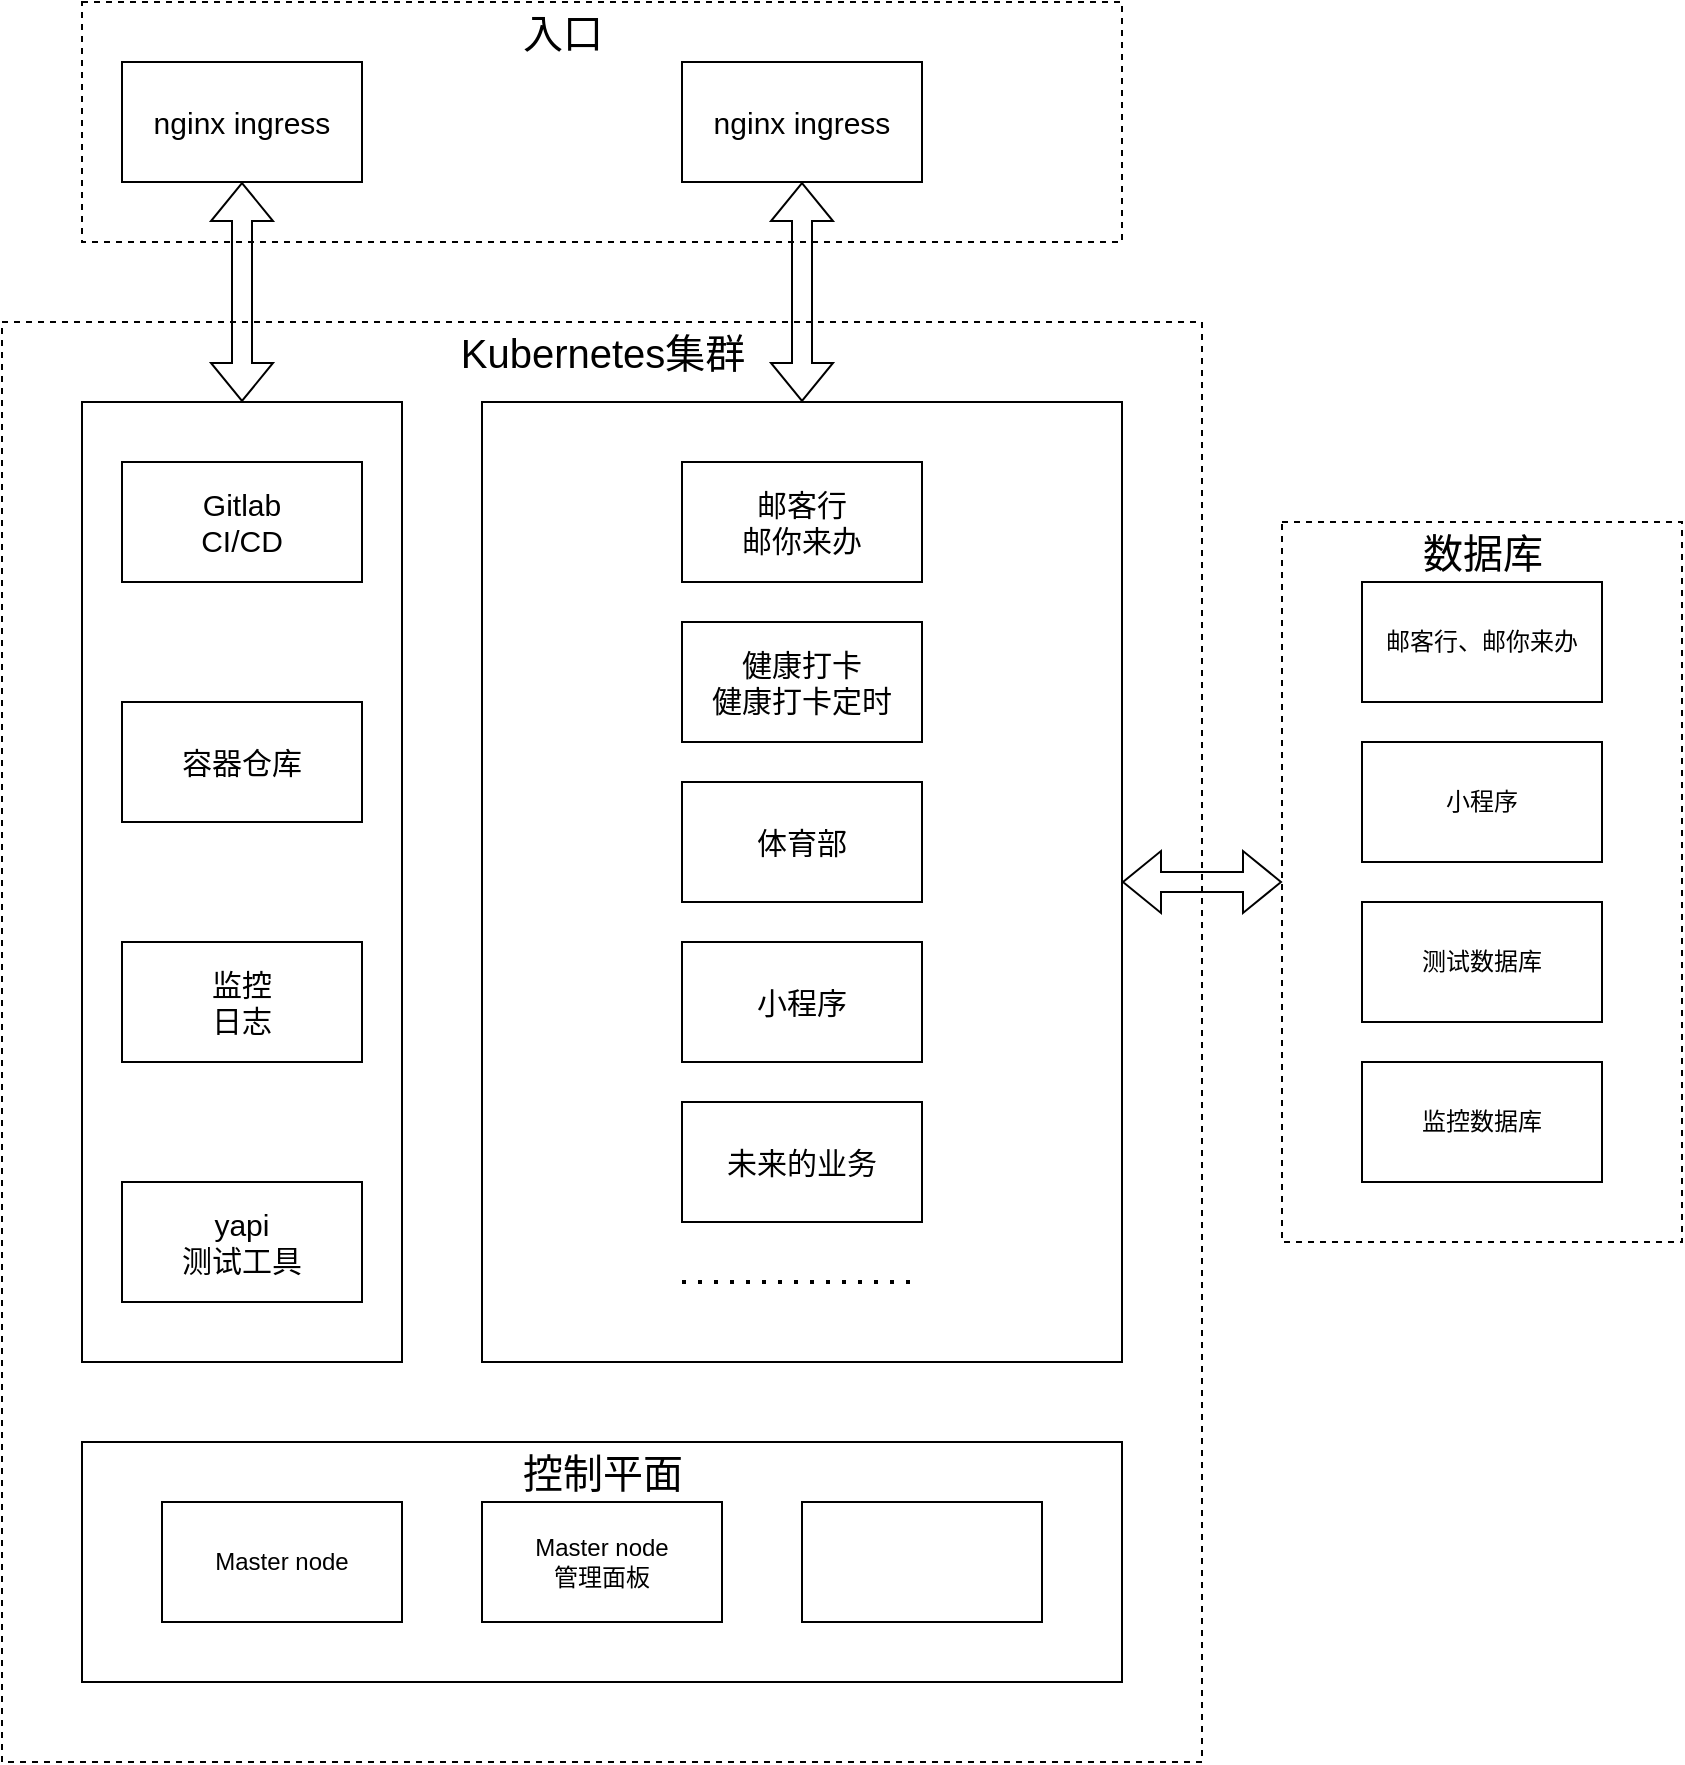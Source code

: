 <mxfile version="18.2.0" type="github">
  <diagram id="hs4czZ4O0DfGnKWhVA0j" name="Page-1">
    <mxGraphModel dx="2062" dy="1158" grid="1" gridSize="10" guides="1" tooltips="1" connect="1" arrows="1" fold="1" page="1" pageScale="1" pageWidth="1600" pageHeight="1200" math="0" shadow="0">
      <root>
        <mxCell id="0" />
        <mxCell id="1" parent="0" />
        <mxCell id="RqtZ7TRINsWieWZixmro-3" value="" style="rounded=0;whiteSpace=wrap;html=1;glass=0;gradientColor=none;dashed=1;fillColor=none;" vertex="1" parent="1">
          <mxGeometry x="400" y="280" width="600" height="720" as="geometry" />
        </mxCell>
        <mxCell id="RqtZ7TRINsWieWZixmro-4" value="" style="rounded=0;whiteSpace=wrap;html=1;glass=0;fillColor=none;gradientColor=none;" vertex="1" parent="1">
          <mxGeometry x="440" y="840" width="520" height="120" as="geometry" />
        </mxCell>
        <mxCell id="RqtZ7TRINsWieWZixmro-6" value="Master node" style="rounded=0;whiteSpace=wrap;html=1;glass=0;fillColor=none;gradientColor=none;" vertex="1" parent="1">
          <mxGeometry x="480" y="870" width="120" height="60" as="geometry" />
        </mxCell>
        <mxCell id="RqtZ7TRINsWieWZixmro-7" value="Master node&lt;br&gt;管理面板" style="rounded=0;whiteSpace=wrap;html=1;glass=0;fillColor=none;gradientColor=none;" vertex="1" parent="1">
          <mxGeometry x="640" y="870" width="120" height="60" as="geometry" />
        </mxCell>
        <mxCell id="RqtZ7TRINsWieWZixmro-11" value="" style="rounded=0;whiteSpace=wrap;html=1;glass=0;fillColor=none;gradientColor=none;" vertex="1" parent="1">
          <mxGeometry x="800" y="870" width="120" height="60" as="geometry" />
        </mxCell>
        <mxCell id="RqtZ7TRINsWieWZixmro-12" value="" style="rounded=0;whiteSpace=wrap;html=1;glass=0;fillColor=none;gradientColor=none;dashed=1;" vertex="1" parent="1">
          <mxGeometry x="1040" y="380" width="200" height="360" as="geometry" />
        </mxCell>
        <mxCell id="RqtZ7TRINsWieWZixmro-13" value="" style="rounded=0;whiteSpace=wrap;html=1;glass=0;fillColor=none;gradientColor=none;dashed=1;" vertex="1" parent="1">
          <mxGeometry x="440" y="120" width="520" height="120" as="geometry" />
        </mxCell>
        <mxCell id="RqtZ7TRINsWieWZixmro-14" value="" style="rounded=0;whiteSpace=wrap;html=1;glass=0;fillColor=none;gradientColor=none;" vertex="1" parent="1">
          <mxGeometry x="440" y="320" width="160" height="480" as="geometry" />
        </mxCell>
        <mxCell id="RqtZ7TRINsWieWZixmro-15" value="" style="rounded=0;whiteSpace=wrap;html=1;glass=0;fillColor=none;gradientColor=none;" vertex="1" parent="1">
          <mxGeometry x="640" y="320" width="320" height="480" as="geometry" />
        </mxCell>
        <mxCell id="RqtZ7TRINsWieWZixmro-16" value="邮客行、邮你来办" style="rounded=0;whiteSpace=wrap;html=1;glass=0;fillColor=none;gradientColor=none;" vertex="1" parent="1">
          <mxGeometry x="1080" y="410" width="120" height="60" as="geometry" />
        </mxCell>
        <mxCell id="RqtZ7TRINsWieWZixmro-17" value="小程序" style="rounded=0;whiteSpace=wrap;html=1;glass=0;fillColor=none;gradientColor=none;" vertex="1" parent="1">
          <mxGeometry x="1080" y="490" width="120" height="60" as="geometry" />
        </mxCell>
        <mxCell id="RqtZ7TRINsWieWZixmro-18" value="测试数据库" style="rounded=0;whiteSpace=wrap;html=1;glass=0;fillColor=none;gradientColor=none;" vertex="1" parent="1">
          <mxGeometry x="1080" y="570" width="120" height="60" as="geometry" />
        </mxCell>
        <mxCell id="RqtZ7TRINsWieWZixmro-19" value="监控数据库" style="rounded=0;whiteSpace=wrap;html=1;glass=0;fillColor=none;gradientColor=none;" vertex="1" parent="1">
          <mxGeometry x="1080" y="650" width="120" height="60" as="geometry" />
        </mxCell>
        <mxCell id="RqtZ7TRINsWieWZixmro-20" value="Gitlab&lt;br&gt;CI/CD" style="rounded=0;whiteSpace=wrap;html=1;glass=0;fontSize=15;fillColor=none;gradientColor=none;" vertex="1" parent="1">
          <mxGeometry x="460" y="350" width="120" height="60" as="geometry" />
        </mxCell>
        <mxCell id="RqtZ7TRINsWieWZixmro-21" value="yapi&lt;br&gt;测试工具" style="rounded=0;whiteSpace=wrap;html=1;glass=0;fontSize=15;fillColor=none;gradientColor=none;" vertex="1" parent="1">
          <mxGeometry x="460" y="710" width="120" height="60" as="geometry" />
        </mxCell>
        <mxCell id="RqtZ7TRINsWieWZixmro-22" value="监控&lt;br&gt;日志" style="rounded=0;whiteSpace=wrap;html=1;glass=0;fontSize=15;fillColor=none;gradientColor=none;" vertex="1" parent="1">
          <mxGeometry x="460" y="590" width="120" height="60" as="geometry" />
        </mxCell>
        <mxCell id="RqtZ7TRINsWieWZixmro-24" value="邮客行&lt;br&gt;邮你来办" style="rounded=0;whiteSpace=wrap;html=1;glass=0;fontSize=15;fillColor=none;gradientColor=none;" vertex="1" parent="1">
          <mxGeometry x="740" y="350" width="120" height="60" as="geometry" />
        </mxCell>
        <mxCell id="RqtZ7TRINsWieWZixmro-25" value="健康打卡&lt;br&gt;健康打卡定时" style="rounded=0;whiteSpace=wrap;html=1;glass=0;fontSize=15;fillColor=none;gradientColor=none;" vertex="1" parent="1">
          <mxGeometry x="740" y="430" width="120" height="60" as="geometry" />
        </mxCell>
        <mxCell id="RqtZ7TRINsWieWZixmro-26" value="体育部" style="rounded=0;whiteSpace=wrap;html=1;glass=0;fontSize=15;fillColor=none;gradientColor=none;" vertex="1" parent="1">
          <mxGeometry x="740" y="510" width="120" height="60" as="geometry" />
        </mxCell>
        <mxCell id="RqtZ7TRINsWieWZixmro-27" value="小程序" style="rounded=0;whiteSpace=wrap;html=1;glass=0;fontSize=15;fillColor=none;gradientColor=none;" vertex="1" parent="1">
          <mxGeometry x="740" y="590" width="120" height="60" as="geometry" />
        </mxCell>
        <mxCell id="RqtZ7TRINsWieWZixmro-28" value="未来的业务" style="rounded=0;whiteSpace=wrap;html=1;glass=0;fontSize=15;fillColor=none;gradientColor=none;" vertex="1" parent="1">
          <mxGeometry x="740" y="670" width="120" height="60" as="geometry" />
        </mxCell>
        <mxCell id="RqtZ7TRINsWieWZixmro-30" value="" style="endArrow=none;dashed=1;html=1;dashPattern=1 3;strokeWidth=2;rounded=0;fontSize=15;" edge="1" parent="1">
          <mxGeometry width="50" height="50" relative="1" as="geometry">
            <mxPoint x="740" y="760" as="sourcePoint" />
            <mxPoint x="860" y="760" as="targetPoint" />
          </mxGeometry>
        </mxCell>
        <mxCell id="RqtZ7TRINsWieWZixmro-31" value="容器仓库" style="rounded=0;whiteSpace=wrap;html=1;glass=0;fontSize=15;fillColor=none;gradientColor=none;" vertex="1" parent="1">
          <mxGeometry x="460" y="470" width="120" height="60" as="geometry" />
        </mxCell>
        <mxCell id="RqtZ7TRINsWieWZixmro-32" value="nginx ingress" style="rounded=0;whiteSpace=wrap;html=1;glass=0;fontSize=15;fillColor=none;gradientColor=none;" vertex="1" parent="1">
          <mxGeometry x="740" y="150" width="120" height="60" as="geometry" />
        </mxCell>
        <mxCell id="RqtZ7TRINsWieWZixmro-35" value="nginx ingress" style="rounded=0;whiteSpace=wrap;html=1;glass=0;fontSize=15;fillColor=none;gradientColor=none;" vertex="1" parent="1">
          <mxGeometry x="460" y="150" width="120" height="60" as="geometry" />
        </mxCell>
        <mxCell id="RqtZ7TRINsWieWZixmro-36" value="&lt;font style=&quot;font-size: 20px;&quot;&gt;数据库&lt;/font&gt;" style="text;html=1;resizable=0;autosize=1;align=center;verticalAlign=middle;points=[];fillColor=none;strokeColor=none;rounded=0;glass=0;dashed=1;fontSize=15;" vertex="1" parent="1">
          <mxGeometry x="1100" y="380" width="80" height="30" as="geometry" />
        </mxCell>
        <mxCell id="RqtZ7TRINsWieWZixmro-37" value="&lt;font style=&quot;font-size: 20px;&quot;&gt;Kubernetes集群&lt;/font&gt;" style="text;html=1;resizable=0;autosize=1;align=center;verticalAlign=middle;points=[];fillColor=none;strokeColor=none;rounded=0;glass=0;dashed=1;fontSize=15;" vertex="1" parent="1">
          <mxGeometry x="620" y="280" width="160" height="30" as="geometry" />
        </mxCell>
        <mxCell id="RqtZ7TRINsWieWZixmro-38" value="&lt;font style=&quot;font-size: 20px;&quot;&gt;入口&lt;/font&gt;" style="text;html=1;resizable=0;autosize=1;align=center;verticalAlign=middle;points=[];fillColor=none;strokeColor=none;rounded=0;glass=0;dashed=1;fontSize=15;" vertex="1" parent="1">
          <mxGeometry x="650" y="120" width="60" height="30" as="geometry" />
        </mxCell>
        <mxCell id="RqtZ7TRINsWieWZixmro-39" value="&lt;font style=&quot;font-size: 20px;&quot;&gt;控制平面&lt;/font&gt;" style="text;html=1;resizable=0;autosize=1;align=center;verticalAlign=middle;points=[];fillColor=none;strokeColor=none;rounded=0;glass=0;dashed=1;fontSize=15;" vertex="1" parent="1">
          <mxGeometry x="650" y="840" width="100" height="30" as="geometry" />
        </mxCell>
        <mxCell id="RqtZ7TRINsWieWZixmro-42" style="edgeStyle=orthogonalEdgeStyle;rounded=0;orthogonalLoop=1;jettySize=auto;html=1;exitX=0.5;exitY=1;exitDx=0;exitDy=0;fontSize=20;" edge="1" parent="1" source="RqtZ7TRINsWieWZixmro-12" target="RqtZ7TRINsWieWZixmro-12">
          <mxGeometry relative="1" as="geometry" />
        </mxCell>
        <mxCell id="RqtZ7TRINsWieWZixmro-43" style="edgeStyle=orthogonalEdgeStyle;rounded=0;orthogonalLoop=1;jettySize=auto;html=1;exitX=0.5;exitY=1;exitDx=0;exitDy=0;fontSize=20;" edge="1" parent="1" source="RqtZ7TRINsWieWZixmro-12" target="RqtZ7TRINsWieWZixmro-12">
          <mxGeometry relative="1" as="geometry" />
        </mxCell>
        <mxCell id="RqtZ7TRINsWieWZixmro-45" value="" style="shape=flexArrow;endArrow=classic;startArrow=classic;html=1;rounded=0;fontSize=20;entryX=0.5;entryY=1;entryDx=0;entryDy=0;" edge="1" parent="1" target="RqtZ7TRINsWieWZixmro-35">
          <mxGeometry width="100" height="100" relative="1" as="geometry">
            <mxPoint x="520" y="320" as="sourcePoint" />
            <mxPoint x="330" y="260" as="targetPoint" />
          </mxGeometry>
        </mxCell>
        <mxCell id="RqtZ7TRINsWieWZixmro-46" value="" style="shape=flexArrow;endArrow=classic;startArrow=classic;html=1;rounded=0;fontSize=20;entryX=0.5;entryY=1;entryDx=0;entryDy=0;" edge="1" parent="1" target="RqtZ7TRINsWieWZixmro-32">
          <mxGeometry width="100" height="100" relative="1" as="geometry">
            <mxPoint x="800" y="320" as="sourcePoint" />
            <mxPoint x="330" y="310" as="targetPoint" />
          </mxGeometry>
        </mxCell>
        <mxCell id="RqtZ7TRINsWieWZixmro-47" value="" style="shape=flexArrow;endArrow=classic;startArrow=classic;html=1;rounded=0;fontSize=20;exitX=1;exitY=0.5;exitDx=0;exitDy=0;entryX=0;entryY=0.5;entryDx=0;entryDy=0;" edge="1" parent="1" source="RqtZ7TRINsWieWZixmro-15" target="RqtZ7TRINsWieWZixmro-12">
          <mxGeometry width="100" height="100" relative="1" as="geometry">
            <mxPoint x="890" y="600" as="sourcePoint" />
            <mxPoint x="1040" y="540" as="targetPoint" />
          </mxGeometry>
        </mxCell>
      </root>
    </mxGraphModel>
  </diagram>
</mxfile>
